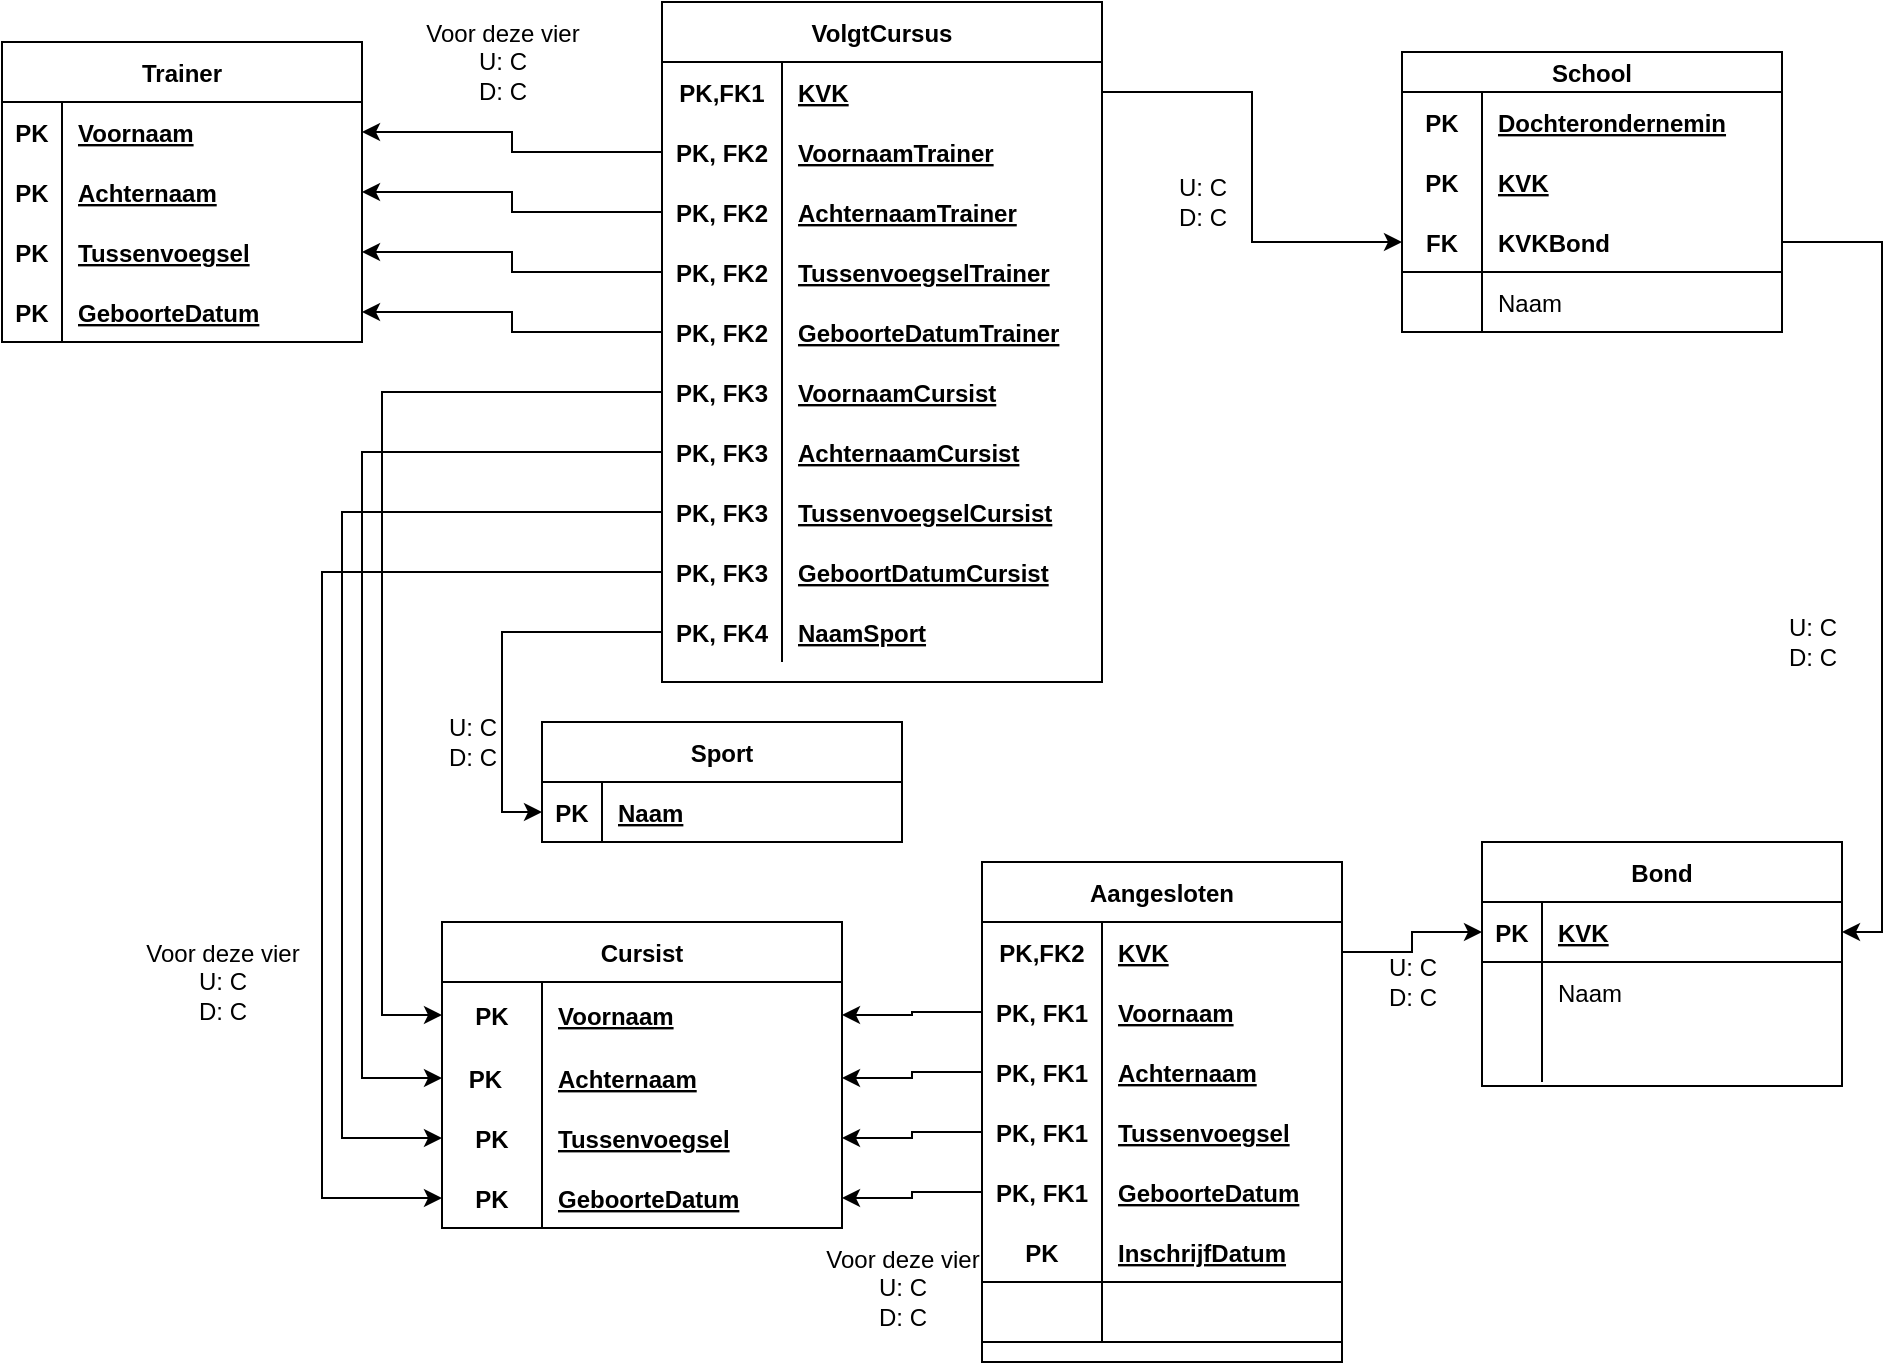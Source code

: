 <mxfile version="20.6.2" type="device"><diagram id="hC_lebH7gEXtdo_lvdwh" name="Page-1"><mxGraphModel dx="2249" dy="882" grid="1" gridSize="10" guides="1" tooltips="1" connect="1" arrows="1" fold="1" page="1" pageScale="1" pageWidth="827" pageHeight="1169" background="none" math="0" shadow="0"><root><mxCell id="0"/><mxCell id="1" parent="0"/><mxCell id="EIYmD-vpChbP7nXb-Z_x-1" value="Trainer" style="shape=table;startSize=30;container=1;collapsible=1;childLayout=tableLayout;fixedRows=1;rowLines=0;fontStyle=1;align=center;resizeLast=1;" parent="1" vertex="1"><mxGeometry x="-130" y="390" width="180" height="150" as="geometry"/></mxCell><mxCell id="EIYmD-vpChbP7nXb-Z_x-79" style="shape=tableRow;horizontal=0;startSize=0;swimlaneHead=0;swimlaneBody=0;fillColor=none;collapsible=0;dropTarget=0;points=[[0,0.5],[1,0.5]];portConstraint=eastwest;top=0;left=0;right=0;bottom=0;" parent="EIYmD-vpChbP7nXb-Z_x-1" vertex="1"><mxGeometry y="30" width="180" height="30" as="geometry"/></mxCell><mxCell id="EIYmD-vpChbP7nXb-Z_x-80" value="PK" style="shape=partialRectangle;connectable=0;fillColor=none;top=0;left=0;bottom=0;right=0;editable=1;overflow=hidden;fontStyle=1" parent="EIYmD-vpChbP7nXb-Z_x-79" vertex="1"><mxGeometry width="30" height="30" as="geometry"><mxRectangle width="30" height="30" as="alternateBounds"/></mxGeometry></mxCell><mxCell id="EIYmD-vpChbP7nXb-Z_x-81" value="Voornaam" style="shape=partialRectangle;connectable=0;fillColor=none;top=0;left=0;bottom=0;right=0;align=left;spacingLeft=6;overflow=hidden;fontStyle=5" parent="EIYmD-vpChbP7nXb-Z_x-79" vertex="1"><mxGeometry x="30" width="150" height="30" as="geometry"><mxRectangle width="150" height="30" as="alternateBounds"/></mxGeometry></mxCell><mxCell id="EIYmD-vpChbP7nXb-Z_x-5" value="" style="shape=tableRow;horizontal=0;startSize=0;swimlaneHead=0;swimlaneBody=0;fillColor=none;collapsible=0;dropTarget=0;points=[[0,0.5],[1,0.5]];portConstraint=eastwest;top=0;left=0;right=0;bottom=0;" parent="EIYmD-vpChbP7nXb-Z_x-1" vertex="1"><mxGeometry y="60" width="180" height="30" as="geometry"/></mxCell><mxCell id="EIYmD-vpChbP7nXb-Z_x-6" value="PK" style="shape=partialRectangle;connectable=0;fillColor=none;top=0;left=0;bottom=0;right=0;editable=1;overflow=hidden;fontStyle=1" parent="EIYmD-vpChbP7nXb-Z_x-5" vertex="1"><mxGeometry width="30" height="30" as="geometry"><mxRectangle width="30" height="30" as="alternateBounds"/></mxGeometry></mxCell><mxCell id="EIYmD-vpChbP7nXb-Z_x-7" value="Achternaam" style="shape=partialRectangle;connectable=0;fillColor=none;top=0;left=0;bottom=0;right=0;align=left;spacingLeft=6;overflow=hidden;fontStyle=5" parent="EIYmD-vpChbP7nXb-Z_x-5" vertex="1"><mxGeometry x="30" width="150" height="30" as="geometry"><mxRectangle width="150" height="30" as="alternateBounds"/></mxGeometry></mxCell><mxCell id="EIYmD-vpChbP7nXb-Z_x-8" value="" style="shape=tableRow;horizontal=0;startSize=0;swimlaneHead=0;swimlaneBody=0;fillColor=none;collapsible=0;dropTarget=0;points=[[0,0.5],[1,0.5]];portConstraint=eastwest;top=0;left=0;right=0;bottom=0;" parent="EIYmD-vpChbP7nXb-Z_x-1" vertex="1"><mxGeometry y="90" width="180" height="30" as="geometry"/></mxCell><mxCell id="EIYmD-vpChbP7nXb-Z_x-9" value="PK" style="shape=partialRectangle;connectable=0;fillColor=none;top=0;left=0;bottom=0;right=0;editable=1;overflow=hidden;fontStyle=1" parent="EIYmD-vpChbP7nXb-Z_x-8" vertex="1"><mxGeometry width="30" height="30" as="geometry"><mxRectangle width="30" height="30" as="alternateBounds"/></mxGeometry></mxCell><mxCell id="EIYmD-vpChbP7nXb-Z_x-10" value="Tussenvoegsel" style="shape=partialRectangle;connectable=0;fillColor=none;top=0;left=0;bottom=0;right=0;align=left;spacingLeft=6;overflow=hidden;fontStyle=5" parent="EIYmD-vpChbP7nXb-Z_x-8" vertex="1"><mxGeometry x="30" width="150" height="30" as="geometry"><mxRectangle width="150" height="30" as="alternateBounds"/></mxGeometry></mxCell><mxCell id="EIYmD-vpChbP7nXb-Z_x-11" value="" style="shape=tableRow;horizontal=0;startSize=0;swimlaneHead=0;swimlaneBody=0;fillColor=none;collapsible=0;dropTarget=0;points=[[0,0.5],[1,0.5]];portConstraint=eastwest;top=0;left=0;right=0;bottom=0;" parent="EIYmD-vpChbP7nXb-Z_x-1" vertex="1"><mxGeometry y="120" width="180" height="30" as="geometry"/></mxCell><mxCell id="EIYmD-vpChbP7nXb-Z_x-12" value="PK" style="shape=partialRectangle;connectable=0;fillColor=none;top=0;left=0;bottom=0;right=0;editable=1;overflow=hidden;fontStyle=1" parent="EIYmD-vpChbP7nXb-Z_x-11" vertex="1"><mxGeometry width="30" height="30" as="geometry"><mxRectangle width="30" height="30" as="alternateBounds"/></mxGeometry></mxCell><mxCell id="EIYmD-vpChbP7nXb-Z_x-13" value="GeboorteDatum" style="shape=partialRectangle;connectable=0;fillColor=none;top=0;left=0;bottom=0;right=0;align=left;spacingLeft=6;overflow=hidden;fontStyle=5" parent="EIYmD-vpChbP7nXb-Z_x-11" vertex="1"><mxGeometry x="30" width="150" height="30" as="geometry"><mxRectangle width="150" height="30" as="alternateBounds"/></mxGeometry></mxCell><mxCell id="EIYmD-vpChbP7nXb-Z_x-27" value="Sport" style="shape=table;startSize=30;container=1;collapsible=1;childLayout=tableLayout;fixedRows=1;rowLines=0;fontStyle=1;align=center;resizeLast=1;" parent="1" vertex="1"><mxGeometry x="140" y="730" width="180" height="60" as="geometry"/></mxCell><mxCell id="EIYmD-vpChbP7nXb-Z_x-28" value="" style="shape=tableRow;horizontal=0;startSize=0;swimlaneHead=0;swimlaneBody=0;fillColor=none;collapsible=0;dropTarget=0;points=[[0,0.5],[1,0.5]];portConstraint=eastwest;top=0;left=0;right=0;bottom=1;" parent="EIYmD-vpChbP7nXb-Z_x-27" vertex="1"><mxGeometry y="30" width="180" height="30" as="geometry"/></mxCell><mxCell id="EIYmD-vpChbP7nXb-Z_x-29" value="PK" style="shape=partialRectangle;connectable=0;fillColor=none;top=0;left=0;bottom=0;right=0;fontStyle=1;overflow=hidden;" parent="EIYmD-vpChbP7nXb-Z_x-28" vertex="1"><mxGeometry width="30" height="30" as="geometry"><mxRectangle width="30" height="30" as="alternateBounds"/></mxGeometry></mxCell><mxCell id="EIYmD-vpChbP7nXb-Z_x-30" value="Naam" style="shape=partialRectangle;connectable=0;fillColor=none;top=0;left=0;bottom=0;right=0;align=left;spacingLeft=6;fontStyle=5;overflow=hidden;" parent="EIYmD-vpChbP7nXb-Z_x-28" vertex="1"><mxGeometry x="30" width="150" height="30" as="geometry"><mxRectangle width="150" height="30" as="alternateBounds"/></mxGeometry></mxCell><mxCell id="EIYmD-vpChbP7nXb-Z_x-83" value="School" style="shape=table;startSize=20;container=1;collapsible=1;childLayout=tableLayout;fixedRows=1;rowLines=0;fontStyle=1;align=center;resizeLast=1;" parent="1" vertex="1"><mxGeometry x="570" y="395" width="190" height="140" as="geometry"/></mxCell><mxCell id="ec87u35TSATBFeNQANi4-229" style="shape=tableRow;horizontal=0;startSize=0;swimlaneHead=0;swimlaneBody=0;fillColor=none;collapsible=0;dropTarget=0;points=[[0,0.5],[1,0.5]];portConstraint=eastwest;top=0;left=0;right=0;bottom=0;" parent="EIYmD-vpChbP7nXb-Z_x-83" vertex="1"><mxGeometry y="20" width="190" height="30" as="geometry"/></mxCell><mxCell id="ec87u35TSATBFeNQANi4-230" value="PK" style="shape=partialRectangle;connectable=0;fillColor=none;top=0;left=0;bottom=0;right=0;editable=1;overflow=hidden;fontStyle=1" parent="ec87u35TSATBFeNQANi4-229" vertex="1"><mxGeometry width="40" height="30" as="geometry"><mxRectangle width="40" height="30" as="alternateBounds"/></mxGeometry></mxCell><mxCell id="ec87u35TSATBFeNQANi4-231" value="Dochterondernemin" style="shape=partialRectangle;connectable=0;fillColor=none;top=0;left=0;bottom=0;right=0;align=left;spacingLeft=6;overflow=hidden;fontStyle=5" parent="ec87u35TSATBFeNQANi4-229" vertex="1"><mxGeometry x="40" width="150" height="30" as="geometry"><mxRectangle width="150" height="30" as="alternateBounds"/></mxGeometry></mxCell><mxCell id="ec87u35TSATBFeNQANi4-219" style="shape=tableRow;horizontal=0;startSize=0;swimlaneHead=0;swimlaneBody=0;fillColor=none;collapsible=0;dropTarget=0;points=[[0,0.5],[1,0.5]];portConstraint=eastwest;top=0;left=0;right=0;bottom=0;" parent="EIYmD-vpChbP7nXb-Z_x-83" vertex="1"><mxGeometry y="50" width="190" height="30" as="geometry"/></mxCell><mxCell id="ec87u35TSATBFeNQANi4-220" value="PK" style="shape=partialRectangle;connectable=0;fillColor=none;top=0;left=0;bottom=0;right=0;editable=1;overflow=hidden;fontStyle=1" parent="ec87u35TSATBFeNQANi4-219" vertex="1"><mxGeometry width="40" height="30" as="geometry"><mxRectangle width="40" height="30" as="alternateBounds"/></mxGeometry></mxCell><mxCell id="ec87u35TSATBFeNQANi4-221" value="KVK" style="shape=partialRectangle;connectable=0;fillColor=none;top=0;left=0;bottom=0;right=0;align=left;spacingLeft=6;overflow=hidden;fontStyle=5" parent="ec87u35TSATBFeNQANi4-219" vertex="1"><mxGeometry x="40" width="150" height="30" as="geometry"><mxRectangle width="150" height="30" as="alternateBounds"/></mxGeometry></mxCell><mxCell id="EIYmD-vpChbP7nXb-Z_x-84" value="" style="shape=tableRow;horizontal=0;startSize=0;swimlaneHead=0;swimlaneBody=0;fillColor=none;collapsible=0;dropTarget=0;points=[[0,0.5],[1,0.5]];portConstraint=eastwest;top=0;left=0;right=0;bottom=1;" parent="EIYmD-vpChbP7nXb-Z_x-83" vertex="1"><mxGeometry y="80" width="190" height="30" as="geometry"/></mxCell><mxCell id="EIYmD-vpChbP7nXb-Z_x-85" value="FK" style="shape=partialRectangle;connectable=0;fillColor=none;top=0;left=0;bottom=0;right=0;fontStyle=1;overflow=hidden;" parent="EIYmD-vpChbP7nXb-Z_x-84" vertex="1"><mxGeometry width="40" height="30" as="geometry"><mxRectangle width="40" height="30" as="alternateBounds"/></mxGeometry></mxCell><mxCell id="EIYmD-vpChbP7nXb-Z_x-86" value="KVKBond" style="shape=partialRectangle;connectable=0;fillColor=none;top=0;left=0;bottom=0;right=0;align=left;spacingLeft=6;fontStyle=1;overflow=hidden;" parent="EIYmD-vpChbP7nXb-Z_x-84" vertex="1"><mxGeometry x="40" width="150" height="30" as="geometry"><mxRectangle width="150" height="30" as="alternateBounds"/></mxGeometry></mxCell><mxCell id="EIYmD-vpChbP7nXb-Z_x-116" style="shape=tableRow;horizontal=0;startSize=0;swimlaneHead=0;swimlaneBody=0;fillColor=none;collapsible=0;dropTarget=0;points=[[0,0.5],[1,0.5]];portConstraint=eastwest;top=0;left=0;right=0;bottom=0;" parent="EIYmD-vpChbP7nXb-Z_x-83" vertex="1"><mxGeometry y="110" width="190" height="30" as="geometry"/></mxCell><mxCell id="EIYmD-vpChbP7nXb-Z_x-117" value="" style="shape=partialRectangle;connectable=0;fillColor=none;top=0;left=0;bottom=0;right=0;editable=1;overflow=hidden;" parent="EIYmD-vpChbP7nXb-Z_x-116" vertex="1"><mxGeometry width="40" height="30" as="geometry"><mxRectangle width="40" height="30" as="alternateBounds"/></mxGeometry></mxCell><mxCell id="EIYmD-vpChbP7nXb-Z_x-118" value="Naam" style="shape=partialRectangle;connectable=0;fillColor=none;top=0;left=0;bottom=0;right=0;align=left;spacingLeft=6;overflow=hidden;" parent="EIYmD-vpChbP7nXb-Z_x-116" vertex="1"><mxGeometry x="40" width="150" height="30" as="geometry"><mxRectangle width="150" height="30" as="alternateBounds"/></mxGeometry></mxCell><mxCell id="EIYmD-vpChbP7nXb-Z_x-99" value="Bond" style="shape=table;startSize=30;container=1;collapsible=1;childLayout=tableLayout;fixedRows=1;rowLines=0;fontStyle=1;align=center;resizeLast=1;" parent="1" vertex="1"><mxGeometry x="610" y="790" width="180" height="122" as="geometry"/></mxCell><mxCell id="EIYmD-vpChbP7nXb-Z_x-100" value="" style="shape=tableRow;horizontal=0;startSize=0;swimlaneHead=0;swimlaneBody=0;fillColor=none;collapsible=0;dropTarget=0;points=[[0,0.5],[1,0.5]];portConstraint=eastwest;top=0;left=0;right=0;bottom=1;" parent="EIYmD-vpChbP7nXb-Z_x-99" vertex="1"><mxGeometry y="30" width="180" height="30" as="geometry"/></mxCell><mxCell id="EIYmD-vpChbP7nXb-Z_x-101" value="PK" style="shape=partialRectangle;connectable=0;fillColor=none;top=0;left=0;bottom=0;right=0;fontStyle=1;overflow=hidden;" parent="EIYmD-vpChbP7nXb-Z_x-100" vertex="1"><mxGeometry width="30" height="30" as="geometry"><mxRectangle width="30" height="30" as="alternateBounds"/></mxGeometry></mxCell><mxCell id="EIYmD-vpChbP7nXb-Z_x-102" value="KVK" style="shape=partialRectangle;connectable=0;fillColor=none;top=0;left=0;bottom=0;right=0;align=left;spacingLeft=6;fontStyle=5;overflow=hidden;" parent="EIYmD-vpChbP7nXb-Z_x-100" vertex="1"><mxGeometry x="30" width="150" height="30" as="geometry"><mxRectangle width="150" height="30" as="alternateBounds"/></mxGeometry></mxCell><mxCell id="EIYmD-vpChbP7nXb-Z_x-106" value="" style="shape=tableRow;horizontal=0;startSize=0;swimlaneHead=0;swimlaneBody=0;fillColor=none;collapsible=0;dropTarget=0;points=[[0,0.5],[1,0.5]];portConstraint=eastwest;top=0;left=0;right=0;bottom=0;" parent="EIYmD-vpChbP7nXb-Z_x-99" vertex="1"><mxGeometry y="60" width="180" height="30" as="geometry"/></mxCell><mxCell id="EIYmD-vpChbP7nXb-Z_x-107" value="" style="shape=partialRectangle;connectable=0;fillColor=none;top=0;left=0;bottom=0;right=0;editable=1;overflow=hidden;" parent="EIYmD-vpChbP7nXb-Z_x-106" vertex="1"><mxGeometry width="30" height="30" as="geometry"><mxRectangle width="30" height="30" as="alternateBounds"/></mxGeometry></mxCell><mxCell id="EIYmD-vpChbP7nXb-Z_x-108" value="Naam" style="shape=partialRectangle;connectable=0;fillColor=none;top=0;left=0;bottom=0;right=0;align=left;spacingLeft=6;overflow=hidden;" parent="EIYmD-vpChbP7nXb-Z_x-106" vertex="1"><mxGeometry x="30" width="150" height="30" as="geometry"><mxRectangle width="150" height="30" as="alternateBounds"/></mxGeometry></mxCell><mxCell id="EIYmD-vpChbP7nXb-Z_x-103" value="" style="shape=tableRow;horizontal=0;startSize=0;swimlaneHead=0;swimlaneBody=0;fillColor=none;collapsible=0;dropTarget=0;points=[[0,0.5],[1,0.5]];portConstraint=eastwest;top=0;left=0;right=0;bottom=0;" parent="EIYmD-vpChbP7nXb-Z_x-99" vertex="1"><mxGeometry y="90" width="180" height="30" as="geometry"/></mxCell><mxCell id="EIYmD-vpChbP7nXb-Z_x-104" value="" style="shape=partialRectangle;connectable=0;fillColor=none;top=0;left=0;bottom=0;right=0;editable=1;overflow=hidden;" parent="EIYmD-vpChbP7nXb-Z_x-103" vertex="1"><mxGeometry width="30" height="30" as="geometry"><mxRectangle width="30" height="30" as="alternateBounds"/></mxGeometry></mxCell><mxCell id="EIYmD-vpChbP7nXb-Z_x-105" value="" style="shape=partialRectangle;connectable=0;fillColor=none;top=0;left=0;bottom=0;right=0;align=left;spacingLeft=6;overflow=hidden;" parent="EIYmD-vpChbP7nXb-Z_x-103" vertex="1"><mxGeometry x="30" width="150" height="30" as="geometry"><mxRectangle width="150" height="30" as="alternateBounds"/></mxGeometry></mxCell><mxCell id="EIYmD-vpChbP7nXb-Z_x-186" value="Cursist" style="shape=table;startSize=30;container=1;collapsible=1;childLayout=tableLayout;fixedRows=1;rowLines=0;fontStyle=1;align=center;resizeLast=1;" parent="1" vertex="1"><mxGeometry x="90" y="830" width="200" height="153" as="geometry"/></mxCell><mxCell id="6A2UG-swuvT96X7-5b_x-15" style="shape=tableRow;horizontal=0;startSize=0;swimlaneHead=0;swimlaneBody=0;fillColor=none;collapsible=0;dropTarget=0;points=[[0,0.5],[1,0.5]];portConstraint=eastwest;top=0;left=0;right=0;bottom=0;" parent="EIYmD-vpChbP7nXb-Z_x-186" vertex="1"><mxGeometry y="30" width="200" height="33" as="geometry"/></mxCell><mxCell id="6A2UG-swuvT96X7-5b_x-16" value="PK" style="shape=partialRectangle;connectable=0;fillColor=none;top=0;left=0;bottom=0;right=0;editable=1;overflow=hidden;fontStyle=1" parent="6A2UG-swuvT96X7-5b_x-15" vertex="1"><mxGeometry width="50.0" height="33" as="geometry"><mxRectangle width="50.0" height="33" as="alternateBounds"/></mxGeometry></mxCell><mxCell id="6A2UG-swuvT96X7-5b_x-17" value="Voornaam" style="shape=partialRectangle;connectable=0;fillColor=none;top=0;left=0;bottom=0;right=0;align=left;spacingLeft=6;overflow=hidden;fontStyle=5" parent="6A2UG-swuvT96X7-5b_x-15" vertex="1"><mxGeometry x="50.0" width="150.0" height="33" as="geometry"><mxRectangle width="150.0" height="33" as="alternateBounds"/></mxGeometry></mxCell><mxCell id="6A2UG-swuvT96X7-5b_x-12" style="shape=tableRow;horizontal=0;startSize=0;swimlaneHead=0;swimlaneBody=0;fillColor=none;collapsible=0;dropTarget=0;points=[[0,0.5],[1,0.5]];portConstraint=eastwest;top=0;left=0;right=0;bottom=0;" parent="EIYmD-vpChbP7nXb-Z_x-186" vertex="1"><mxGeometry y="63" width="200" height="30" as="geometry"/></mxCell><mxCell id="6A2UG-swuvT96X7-5b_x-13" value="PK  " style="shape=partialRectangle;connectable=0;fillColor=none;top=0;left=0;bottom=0;right=0;editable=1;overflow=hidden;fontStyle=1" parent="6A2UG-swuvT96X7-5b_x-12" vertex="1"><mxGeometry width="50.0" height="30" as="geometry"><mxRectangle width="50.0" height="30" as="alternateBounds"/></mxGeometry></mxCell><mxCell id="6A2UG-swuvT96X7-5b_x-14" value="Achternaam" style="shape=partialRectangle;connectable=0;fillColor=none;top=0;left=0;bottom=0;right=0;align=left;spacingLeft=6;overflow=hidden;fontStyle=5" parent="6A2UG-swuvT96X7-5b_x-12" vertex="1"><mxGeometry x="50.0" width="150.0" height="30" as="geometry"><mxRectangle width="150.0" height="30" as="alternateBounds"/></mxGeometry></mxCell><mxCell id="EIYmD-vpChbP7nXb-Z_x-196" value="" style="shape=tableRow;horizontal=0;startSize=0;swimlaneHead=0;swimlaneBody=0;fillColor=none;collapsible=0;dropTarget=0;points=[[0,0.5],[1,0.5]];portConstraint=eastwest;top=0;left=0;right=0;bottom=0;" parent="EIYmD-vpChbP7nXb-Z_x-186" vertex="1"><mxGeometry y="93" width="200" height="30" as="geometry"/></mxCell><mxCell id="EIYmD-vpChbP7nXb-Z_x-197" value="PK" style="shape=partialRectangle;connectable=0;fillColor=none;top=0;left=0;bottom=0;right=0;editable=1;overflow=hidden;fontStyle=1" parent="EIYmD-vpChbP7nXb-Z_x-196" vertex="1"><mxGeometry width="50.0" height="30" as="geometry"><mxRectangle width="50.0" height="30" as="alternateBounds"/></mxGeometry></mxCell><mxCell id="EIYmD-vpChbP7nXb-Z_x-198" value="Tussenvoegsel" style="shape=partialRectangle;connectable=0;fillColor=none;top=0;left=0;bottom=0;right=0;align=left;spacingLeft=6;overflow=hidden;fontStyle=5" parent="EIYmD-vpChbP7nXb-Z_x-196" vertex="1"><mxGeometry x="50.0" width="150.0" height="30" as="geometry"><mxRectangle width="150.0" height="30" as="alternateBounds"/></mxGeometry></mxCell><mxCell id="6A2UG-swuvT96X7-5b_x-3" style="shape=tableRow;horizontal=0;startSize=0;swimlaneHead=0;swimlaneBody=0;fillColor=none;collapsible=0;dropTarget=0;points=[[0,0.5],[1,0.5]];portConstraint=eastwest;top=0;left=0;right=0;bottom=1;" parent="EIYmD-vpChbP7nXb-Z_x-186" vertex="1"><mxGeometry y="123" width="200" height="30" as="geometry"/></mxCell><mxCell id="6A2UG-swuvT96X7-5b_x-4" value="PK" style="shape=partialRectangle;connectable=0;fillColor=none;top=0;left=0;bottom=0;right=0;fontStyle=1;overflow=hidden;" parent="6A2UG-swuvT96X7-5b_x-3" vertex="1"><mxGeometry width="50.0" height="30" as="geometry"><mxRectangle width="50.0" height="30" as="alternateBounds"/></mxGeometry></mxCell><mxCell id="6A2UG-swuvT96X7-5b_x-5" value="GeboorteDatum" style="shape=partialRectangle;connectable=0;fillColor=none;top=0;left=0;bottom=0;right=0;align=left;spacingLeft=6;fontStyle=5;overflow=hidden;" parent="6A2UG-swuvT96X7-5b_x-3" vertex="1"><mxGeometry x="50.0" width="150.0" height="30" as="geometry"><mxRectangle width="150.0" height="30" as="alternateBounds"/></mxGeometry></mxCell><mxCell id="EIYmD-vpChbP7nXb-Z_x-207" value="Aangesloten" style="shape=table;startSize=30;container=1;collapsible=1;childLayout=tableLayout;fixedRows=1;rowLines=0;fontStyle=1;align=center;resizeLast=1;" parent="1" vertex="1"><mxGeometry x="360" y="800" width="180" height="250" as="geometry"/></mxCell><mxCell id="6A2UG-swuvT96X7-5b_x-25" style="shape=tableRow;horizontal=0;startSize=0;swimlaneHead=0;swimlaneBody=0;fillColor=none;collapsible=0;dropTarget=0;points=[[0,0.5],[1,0.5]];portConstraint=eastwest;top=0;left=0;right=0;bottom=0;" parent="EIYmD-vpChbP7nXb-Z_x-207" vertex="1"><mxGeometry y="30" width="180" height="30" as="geometry"/></mxCell><mxCell id="6A2UG-swuvT96X7-5b_x-26" value="PK,FK2" style="shape=partialRectangle;connectable=0;fillColor=none;top=0;left=0;bottom=0;right=0;fontStyle=1;overflow=hidden;" parent="6A2UG-swuvT96X7-5b_x-25" vertex="1"><mxGeometry width="60" height="30" as="geometry"><mxRectangle width="60" height="30" as="alternateBounds"/></mxGeometry></mxCell><mxCell id="6A2UG-swuvT96X7-5b_x-27" value="KVK" style="shape=partialRectangle;connectable=0;fillColor=none;top=0;left=0;bottom=0;right=0;align=left;spacingLeft=6;fontStyle=5;overflow=hidden;" parent="6A2UG-swuvT96X7-5b_x-25" vertex="1"><mxGeometry x="60" width="120" height="30" as="geometry"><mxRectangle width="120" height="30" as="alternateBounds"/></mxGeometry></mxCell><mxCell id="ec87u35TSATBFeNQANi4-41" style="shape=tableRow;horizontal=0;startSize=0;swimlaneHead=0;swimlaneBody=0;fillColor=none;collapsible=0;dropTarget=0;points=[[0,0.5],[1,0.5]];portConstraint=eastwest;top=0;left=0;right=0;bottom=0;" parent="EIYmD-vpChbP7nXb-Z_x-207" vertex="1"><mxGeometry y="60" width="180" height="30" as="geometry"/></mxCell><mxCell id="ec87u35TSATBFeNQANi4-42" value="PK, FK1" style="shape=partialRectangle;connectable=0;fillColor=none;top=0;left=0;bottom=0;right=0;fontStyle=1;overflow=hidden;" parent="ec87u35TSATBFeNQANi4-41" vertex="1"><mxGeometry width="60" height="30" as="geometry"><mxRectangle width="60" height="30" as="alternateBounds"/></mxGeometry></mxCell><mxCell id="ec87u35TSATBFeNQANi4-43" value="Voornaam" style="shape=partialRectangle;connectable=0;fillColor=none;top=0;left=0;bottom=0;right=0;align=left;spacingLeft=6;fontStyle=5;overflow=hidden;" parent="ec87u35TSATBFeNQANi4-41" vertex="1"><mxGeometry x="60" width="120" height="30" as="geometry"><mxRectangle width="120" height="30" as="alternateBounds"/></mxGeometry></mxCell><mxCell id="ec87u35TSATBFeNQANi4-38" style="shape=tableRow;horizontal=0;startSize=0;swimlaneHead=0;swimlaneBody=0;fillColor=none;collapsible=0;dropTarget=0;points=[[0,0.5],[1,0.5]];portConstraint=eastwest;top=0;left=0;right=0;bottom=0;" parent="EIYmD-vpChbP7nXb-Z_x-207" vertex="1"><mxGeometry y="90" width="180" height="30" as="geometry"/></mxCell><mxCell id="ec87u35TSATBFeNQANi4-39" value="PK, FK1" style="shape=partialRectangle;connectable=0;fillColor=none;top=0;left=0;bottom=0;right=0;fontStyle=1;overflow=hidden;" parent="ec87u35TSATBFeNQANi4-38" vertex="1"><mxGeometry width="60" height="30" as="geometry"><mxRectangle width="60" height="30" as="alternateBounds"/></mxGeometry></mxCell><mxCell id="ec87u35TSATBFeNQANi4-40" value="Achternaam" style="shape=partialRectangle;connectable=0;fillColor=none;top=0;left=0;bottom=0;right=0;align=left;spacingLeft=6;fontStyle=5;overflow=hidden;" parent="ec87u35TSATBFeNQANi4-38" vertex="1"><mxGeometry x="60" width="120" height="30" as="geometry"><mxRectangle width="120" height="30" as="alternateBounds"/></mxGeometry></mxCell><mxCell id="ec87u35TSATBFeNQANi4-35" style="shape=tableRow;horizontal=0;startSize=0;swimlaneHead=0;swimlaneBody=0;fillColor=none;collapsible=0;dropTarget=0;points=[[0,0.5],[1,0.5]];portConstraint=eastwest;top=0;left=0;right=0;bottom=0;" parent="EIYmD-vpChbP7nXb-Z_x-207" vertex="1"><mxGeometry y="120" width="180" height="30" as="geometry"/></mxCell><mxCell id="ec87u35TSATBFeNQANi4-36" value="PK, FK1" style="shape=partialRectangle;connectable=0;fillColor=none;top=0;left=0;bottom=0;right=0;fontStyle=1;overflow=hidden;" parent="ec87u35TSATBFeNQANi4-35" vertex="1"><mxGeometry width="60" height="30" as="geometry"><mxRectangle width="60" height="30" as="alternateBounds"/></mxGeometry></mxCell><mxCell id="ec87u35TSATBFeNQANi4-37" value="Tussenvoegsel" style="shape=partialRectangle;connectable=0;fillColor=none;top=0;left=0;bottom=0;right=0;align=left;spacingLeft=6;fontStyle=5;overflow=hidden;" parent="ec87u35TSATBFeNQANi4-35" vertex="1"><mxGeometry x="60" width="120" height="30" as="geometry"><mxRectangle width="120" height="30" as="alternateBounds"/></mxGeometry></mxCell><mxCell id="ec87u35TSATBFeNQANi4-32" style="shape=tableRow;horizontal=0;startSize=0;swimlaneHead=0;swimlaneBody=0;fillColor=none;collapsible=0;dropTarget=0;points=[[0,0.5],[1,0.5]];portConstraint=eastwest;top=0;left=0;right=0;bottom=0;" parent="EIYmD-vpChbP7nXb-Z_x-207" vertex="1"><mxGeometry y="150" width="180" height="30" as="geometry"/></mxCell><mxCell id="ec87u35TSATBFeNQANi4-33" value="PK, FK1" style="shape=partialRectangle;connectable=0;fillColor=none;top=0;left=0;bottom=0;right=0;fontStyle=1;overflow=hidden;" parent="ec87u35TSATBFeNQANi4-32" vertex="1"><mxGeometry width="60" height="30" as="geometry"><mxRectangle width="60" height="30" as="alternateBounds"/></mxGeometry></mxCell><mxCell id="ec87u35TSATBFeNQANi4-34" value="GeboorteDatum" style="shape=partialRectangle;connectable=0;fillColor=none;top=0;left=0;bottom=0;right=0;align=left;spacingLeft=6;fontStyle=5;overflow=hidden;" parent="ec87u35TSATBFeNQANi4-32" vertex="1"><mxGeometry x="60" width="120" height="30" as="geometry"><mxRectangle width="120" height="30" as="alternateBounds"/></mxGeometry></mxCell><mxCell id="6A2UG-swuvT96X7-5b_x-22" style="shape=tableRow;horizontal=0;startSize=0;swimlaneHead=0;swimlaneBody=0;fillColor=none;collapsible=0;dropTarget=0;points=[[0,0.5],[1,0.5]];portConstraint=eastwest;top=0;left=0;right=0;bottom=1;" parent="EIYmD-vpChbP7nXb-Z_x-207" vertex="1"><mxGeometry y="180" width="180" height="30" as="geometry"/></mxCell><mxCell id="6A2UG-swuvT96X7-5b_x-23" value="PK" style="shape=partialRectangle;connectable=0;fillColor=none;top=0;left=0;bottom=0;right=0;fontStyle=1;overflow=hidden;" parent="6A2UG-swuvT96X7-5b_x-22" vertex="1"><mxGeometry width="60" height="30" as="geometry"><mxRectangle width="60" height="30" as="alternateBounds"/></mxGeometry></mxCell><mxCell id="6A2UG-swuvT96X7-5b_x-24" value="InschrijfDatum" style="shape=partialRectangle;connectable=0;fillColor=none;top=0;left=0;bottom=0;right=0;align=left;spacingLeft=6;fontStyle=5;overflow=hidden;" parent="6A2UG-swuvT96X7-5b_x-22" vertex="1"><mxGeometry x="60" width="120" height="30" as="geometry"><mxRectangle width="120" height="30" as="alternateBounds"/></mxGeometry></mxCell><mxCell id="6A2UG-swuvT96X7-5b_x-29" style="shape=tableRow;horizontal=0;startSize=0;swimlaneHead=0;swimlaneBody=0;fillColor=none;collapsible=0;dropTarget=0;points=[[0,0.5],[1,0.5]];portConstraint=eastwest;top=0;left=0;right=0;bottom=1;" parent="EIYmD-vpChbP7nXb-Z_x-207" vertex="1"><mxGeometry y="210" width="180" height="30" as="geometry"/></mxCell><mxCell id="6A2UG-swuvT96X7-5b_x-30" style="shape=partialRectangle;connectable=0;fillColor=none;top=0;left=0;bottom=0;right=0;fontStyle=1;overflow=hidden;" parent="6A2UG-swuvT96X7-5b_x-29" vertex="1"><mxGeometry width="60" height="30" as="geometry"><mxRectangle width="60" height="30" as="alternateBounds"/></mxGeometry></mxCell><mxCell id="6A2UG-swuvT96X7-5b_x-31" style="shape=partialRectangle;connectable=0;fillColor=none;top=0;left=0;bottom=0;right=0;align=left;spacingLeft=6;fontStyle=5;overflow=hidden;" parent="6A2UG-swuvT96X7-5b_x-29" vertex="1"><mxGeometry x="60" width="120" height="30" as="geometry"><mxRectangle width="120" height="30" as="alternateBounds"/></mxGeometry></mxCell><mxCell id="ec87u35TSATBFeNQANi4-1" style="edgeStyle=orthogonalEdgeStyle;rounded=0;orthogonalLoop=1;jettySize=auto;html=1;entryX=0;entryY=0.5;entryDx=0;entryDy=0;" parent="1" source="6A2UG-swuvT96X7-5b_x-25" target="EIYmD-vpChbP7nXb-Z_x-100" edge="1"><mxGeometry relative="1" as="geometry"/></mxCell><mxCell id="ec87u35TSATBFeNQANi4-48" value="" style="shape=partialRectangle;connectable=0;fillColor=none;top=0;left=0;bottom=0;right=0;align=left;spacingLeft=6;overflow=hidden;fontStyle=5" parent="1" vertex="1"><mxGeometry x="590.0" y="870" width="150.0" height="33" as="geometry"><mxRectangle width="150.0" height="33" as="alternateBounds"/></mxGeometry></mxCell><mxCell id="ec87u35TSATBFeNQANi4-49" value="" style="shape=partialRectangle;connectable=0;fillColor=none;top=0;left=0;bottom=0;right=0;align=left;spacingLeft=6;overflow=hidden;fontStyle=5" parent="1" vertex="1"><mxGeometry x="590.0" y="903" width="150.0" height="30" as="geometry"><mxRectangle width="150.0" height="30" as="alternateBounds"/></mxGeometry></mxCell><mxCell id="ec87u35TSATBFeNQANi4-50" value="" style="shape=partialRectangle;connectable=0;fillColor=none;top=0;left=0;bottom=0;right=0;align=left;spacingLeft=6;overflow=hidden;fontStyle=5" parent="1" vertex="1"><mxGeometry x="590.0" y="933" width="150.0" height="30" as="geometry"><mxRectangle width="150.0" height="30" as="alternateBounds"/></mxGeometry></mxCell><mxCell id="ec87u35TSATBFeNQANi4-52" style="edgeStyle=orthogonalEdgeStyle;rounded=0;orthogonalLoop=1;jettySize=auto;html=1;entryX=1;entryY=0.5;entryDx=0;entryDy=0;" parent="1" source="ec87u35TSATBFeNQANi4-41" target="6A2UG-swuvT96X7-5b_x-15" edge="1"><mxGeometry relative="1" as="geometry"/></mxCell><mxCell id="ec87u35TSATBFeNQANi4-53" style="edgeStyle=orthogonalEdgeStyle;rounded=0;orthogonalLoop=1;jettySize=auto;html=1;entryX=1;entryY=0.5;entryDx=0;entryDy=0;" parent="1" source="ec87u35TSATBFeNQANi4-38" target="6A2UG-swuvT96X7-5b_x-12" edge="1"><mxGeometry relative="1" as="geometry"/></mxCell><mxCell id="ec87u35TSATBFeNQANi4-54" style="edgeStyle=orthogonalEdgeStyle;rounded=0;orthogonalLoop=1;jettySize=auto;html=1;entryX=1;entryY=0.5;entryDx=0;entryDy=0;" parent="1" source="ec87u35TSATBFeNQANi4-35" target="EIYmD-vpChbP7nXb-Z_x-196" edge="1"><mxGeometry relative="1" as="geometry"/></mxCell><mxCell id="ec87u35TSATBFeNQANi4-55" style="edgeStyle=orthogonalEdgeStyle;rounded=0;orthogonalLoop=1;jettySize=auto;html=1;entryX=1;entryY=0.5;entryDx=0;entryDy=0;" parent="1" source="ec87u35TSATBFeNQANi4-32" target="6A2UG-swuvT96X7-5b_x-3" edge="1"><mxGeometry relative="1" as="geometry"/></mxCell><mxCell id="ec87u35TSATBFeNQANi4-56" value="VolgtCursus" style="shape=table;startSize=30;container=1;collapsible=1;childLayout=tableLayout;fixedRows=1;rowLines=0;fontStyle=1;align=center;resizeLast=1;" parent="1" vertex="1"><mxGeometry x="200" y="370" width="220" height="340" as="geometry"/></mxCell><mxCell id="ec87u35TSATBFeNQANi4-57" style="shape=tableRow;horizontal=0;startSize=0;swimlaneHead=0;swimlaneBody=0;fillColor=none;collapsible=0;dropTarget=0;points=[[0,0.5],[1,0.5]];portConstraint=eastwest;top=0;left=0;right=0;bottom=0;" parent="ec87u35TSATBFeNQANi4-56" vertex="1"><mxGeometry y="30" width="220" height="30" as="geometry"/></mxCell><mxCell id="ec87u35TSATBFeNQANi4-58" value="PK,FK1" style="shape=partialRectangle;connectable=0;fillColor=none;top=0;left=0;bottom=0;right=0;fontStyle=1;overflow=hidden;" parent="ec87u35TSATBFeNQANi4-57" vertex="1"><mxGeometry width="60" height="30" as="geometry"><mxRectangle width="60" height="30" as="alternateBounds"/></mxGeometry></mxCell><mxCell id="ec87u35TSATBFeNQANi4-59" value="KVK" style="shape=partialRectangle;connectable=0;fillColor=none;top=0;left=0;bottom=0;right=0;align=left;spacingLeft=6;fontStyle=5;overflow=hidden;" parent="ec87u35TSATBFeNQANi4-57" vertex="1"><mxGeometry x="60" width="160" height="30" as="geometry"><mxRectangle width="160" height="30" as="alternateBounds"/></mxGeometry></mxCell><mxCell id="ec87u35TSATBFeNQANi4-60" style="shape=tableRow;horizontal=0;startSize=0;swimlaneHead=0;swimlaneBody=0;fillColor=none;collapsible=0;dropTarget=0;points=[[0,0.5],[1,0.5]];portConstraint=eastwest;top=0;left=0;right=0;bottom=0;" parent="ec87u35TSATBFeNQANi4-56" vertex="1"><mxGeometry y="60" width="220" height="30" as="geometry"/></mxCell><mxCell id="ec87u35TSATBFeNQANi4-61" value="PK, FK2" style="shape=partialRectangle;connectable=0;fillColor=none;top=0;left=0;bottom=0;right=0;fontStyle=1;overflow=hidden;" parent="ec87u35TSATBFeNQANi4-60" vertex="1"><mxGeometry width="60" height="30" as="geometry"><mxRectangle width="60" height="30" as="alternateBounds"/></mxGeometry></mxCell><mxCell id="ec87u35TSATBFeNQANi4-62" value="VoornaamTrainer" style="shape=partialRectangle;connectable=0;fillColor=none;top=0;left=0;bottom=0;right=0;align=left;spacingLeft=6;fontStyle=5;overflow=hidden;" parent="ec87u35TSATBFeNQANi4-60" vertex="1"><mxGeometry x="60" width="160" height="30" as="geometry"><mxRectangle width="160" height="30" as="alternateBounds"/></mxGeometry></mxCell><mxCell id="ec87u35TSATBFeNQANi4-63" style="shape=tableRow;horizontal=0;startSize=0;swimlaneHead=0;swimlaneBody=0;fillColor=none;collapsible=0;dropTarget=0;points=[[0,0.5],[1,0.5]];portConstraint=eastwest;top=0;left=0;right=0;bottom=0;" parent="ec87u35TSATBFeNQANi4-56" vertex="1"><mxGeometry y="90" width="220" height="30" as="geometry"/></mxCell><mxCell id="ec87u35TSATBFeNQANi4-64" value="PK, FK2" style="shape=partialRectangle;connectable=0;fillColor=none;top=0;left=0;bottom=0;right=0;fontStyle=1;overflow=hidden;" parent="ec87u35TSATBFeNQANi4-63" vertex="1"><mxGeometry width="60" height="30" as="geometry"><mxRectangle width="60" height="30" as="alternateBounds"/></mxGeometry></mxCell><mxCell id="ec87u35TSATBFeNQANi4-65" value="AchternaamTrainer" style="shape=partialRectangle;connectable=0;fillColor=none;top=0;left=0;bottom=0;right=0;align=left;spacingLeft=6;fontStyle=5;overflow=hidden;" parent="ec87u35TSATBFeNQANi4-63" vertex="1"><mxGeometry x="60" width="160" height="30" as="geometry"><mxRectangle width="160" height="30" as="alternateBounds"/></mxGeometry></mxCell><mxCell id="ec87u35TSATBFeNQANi4-66" style="shape=tableRow;horizontal=0;startSize=0;swimlaneHead=0;swimlaneBody=0;fillColor=none;collapsible=0;dropTarget=0;points=[[0,0.5],[1,0.5]];portConstraint=eastwest;top=0;left=0;right=0;bottom=0;" parent="ec87u35TSATBFeNQANi4-56" vertex="1"><mxGeometry y="120" width="220" height="30" as="geometry"/></mxCell><mxCell id="ec87u35TSATBFeNQANi4-67" value="PK, FK2" style="shape=partialRectangle;connectable=0;fillColor=none;top=0;left=0;bottom=0;right=0;fontStyle=1;overflow=hidden;" parent="ec87u35TSATBFeNQANi4-66" vertex="1"><mxGeometry width="60" height="30" as="geometry"><mxRectangle width="60" height="30" as="alternateBounds"/></mxGeometry></mxCell><mxCell id="ec87u35TSATBFeNQANi4-68" value="TussenvoegselTrainer" style="shape=partialRectangle;connectable=0;fillColor=none;top=0;left=0;bottom=0;right=0;align=left;spacingLeft=6;fontStyle=5;overflow=hidden;" parent="ec87u35TSATBFeNQANi4-66" vertex="1"><mxGeometry x="60" width="160" height="30" as="geometry"><mxRectangle width="160" height="30" as="alternateBounds"/></mxGeometry></mxCell><mxCell id="ec87u35TSATBFeNQANi4-69" style="shape=tableRow;horizontal=0;startSize=0;swimlaneHead=0;swimlaneBody=0;fillColor=none;collapsible=0;dropTarget=0;points=[[0,0.5],[1,0.5]];portConstraint=eastwest;top=0;left=0;right=0;bottom=0;" parent="ec87u35TSATBFeNQANi4-56" vertex="1"><mxGeometry y="150" width="220" height="30" as="geometry"/></mxCell><mxCell id="ec87u35TSATBFeNQANi4-70" value="PK, FK2" style="shape=partialRectangle;connectable=0;fillColor=none;top=0;left=0;bottom=0;right=0;fontStyle=1;overflow=hidden;" parent="ec87u35TSATBFeNQANi4-69" vertex="1"><mxGeometry width="60" height="30" as="geometry"><mxRectangle width="60" height="30" as="alternateBounds"/></mxGeometry></mxCell><mxCell id="ec87u35TSATBFeNQANi4-71" value="GeboorteDatumTrainer" style="shape=partialRectangle;connectable=0;fillColor=none;top=0;left=0;bottom=0;right=0;align=left;spacingLeft=6;fontStyle=5;overflow=hidden;" parent="ec87u35TSATBFeNQANi4-69" vertex="1"><mxGeometry x="60" width="160" height="30" as="geometry"><mxRectangle width="160" height="30" as="alternateBounds"/></mxGeometry></mxCell><mxCell id="ec87u35TSATBFeNQANi4-177" style="shape=tableRow;horizontal=0;startSize=0;swimlaneHead=0;swimlaneBody=0;fillColor=none;collapsible=0;dropTarget=0;points=[[0,0.5],[1,0.5]];portConstraint=eastwest;top=0;left=0;right=0;bottom=0;" parent="ec87u35TSATBFeNQANi4-56" vertex="1"><mxGeometry y="180" width="220" height="30" as="geometry"/></mxCell><mxCell id="ec87u35TSATBFeNQANi4-178" value="PK, FK3" style="shape=partialRectangle;connectable=0;fillColor=none;top=0;left=0;bottom=0;right=0;fontStyle=1;overflow=hidden;" parent="ec87u35TSATBFeNQANi4-177" vertex="1"><mxGeometry width="60" height="30" as="geometry"><mxRectangle width="60" height="30" as="alternateBounds"/></mxGeometry></mxCell><mxCell id="ec87u35TSATBFeNQANi4-179" value="VoornaamCursist" style="shape=partialRectangle;connectable=0;fillColor=none;top=0;left=0;bottom=0;right=0;align=left;spacingLeft=6;fontStyle=5;overflow=hidden;" parent="ec87u35TSATBFeNQANi4-177" vertex="1"><mxGeometry x="60" width="160" height="30" as="geometry"><mxRectangle width="160" height="30" as="alternateBounds"/></mxGeometry></mxCell><mxCell id="ec87u35TSATBFeNQANi4-174" style="shape=tableRow;horizontal=0;startSize=0;swimlaneHead=0;swimlaneBody=0;fillColor=none;collapsible=0;dropTarget=0;points=[[0,0.5],[1,0.5]];portConstraint=eastwest;top=0;left=0;right=0;bottom=0;" parent="ec87u35TSATBFeNQANi4-56" vertex="1"><mxGeometry y="210" width="220" height="30" as="geometry"/></mxCell><mxCell id="ec87u35TSATBFeNQANi4-175" value="PK, FK3" style="shape=partialRectangle;connectable=0;fillColor=none;top=0;left=0;bottom=0;right=0;fontStyle=1;overflow=hidden;" parent="ec87u35TSATBFeNQANi4-174" vertex="1"><mxGeometry width="60" height="30" as="geometry"><mxRectangle width="60" height="30" as="alternateBounds"/></mxGeometry></mxCell><mxCell id="ec87u35TSATBFeNQANi4-176" value="AchternaamCursist" style="shape=partialRectangle;connectable=0;fillColor=none;top=0;left=0;bottom=0;right=0;align=left;spacingLeft=6;fontStyle=5;overflow=hidden;" parent="ec87u35TSATBFeNQANi4-174" vertex="1"><mxGeometry x="60" width="160" height="30" as="geometry"><mxRectangle width="160" height="30" as="alternateBounds"/></mxGeometry></mxCell><mxCell id="ec87u35TSATBFeNQANi4-171" style="shape=tableRow;horizontal=0;startSize=0;swimlaneHead=0;swimlaneBody=0;fillColor=none;collapsible=0;dropTarget=0;points=[[0,0.5],[1,0.5]];portConstraint=eastwest;top=0;left=0;right=0;bottom=0;" parent="ec87u35TSATBFeNQANi4-56" vertex="1"><mxGeometry y="240" width="220" height="30" as="geometry"/></mxCell><mxCell id="ec87u35TSATBFeNQANi4-172" value="PK, FK3" style="shape=partialRectangle;connectable=0;fillColor=none;top=0;left=0;bottom=0;right=0;fontStyle=1;overflow=hidden;" parent="ec87u35TSATBFeNQANi4-171" vertex="1"><mxGeometry width="60" height="30" as="geometry"><mxRectangle width="60" height="30" as="alternateBounds"/></mxGeometry></mxCell><mxCell id="ec87u35TSATBFeNQANi4-173" value="TussenvoegselCursist" style="shape=partialRectangle;connectable=0;fillColor=none;top=0;left=0;bottom=0;right=0;align=left;spacingLeft=6;fontStyle=5;overflow=hidden;" parent="ec87u35TSATBFeNQANi4-171" vertex="1"><mxGeometry x="60" width="160" height="30" as="geometry"><mxRectangle width="160" height="30" as="alternateBounds"/></mxGeometry></mxCell><mxCell id="ec87u35TSATBFeNQANi4-168" style="shape=tableRow;horizontal=0;startSize=0;swimlaneHead=0;swimlaneBody=0;fillColor=none;collapsible=0;dropTarget=0;points=[[0,0.5],[1,0.5]];portConstraint=eastwest;top=0;left=0;right=0;bottom=0;" parent="ec87u35TSATBFeNQANi4-56" vertex="1"><mxGeometry y="270" width="220" height="30" as="geometry"/></mxCell><mxCell id="ec87u35TSATBFeNQANi4-169" value="PK, FK3" style="shape=partialRectangle;connectable=0;fillColor=none;top=0;left=0;bottom=0;right=0;fontStyle=1;overflow=hidden;" parent="ec87u35TSATBFeNQANi4-168" vertex="1"><mxGeometry width="60" height="30" as="geometry"><mxRectangle width="60" height="30" as="alternateBounds"/></mxGeometry></mxCell><mxCell id="ec87u35TSATBFeNQANi4-170" value="GeboortDatumCursist" style="shape=partialRectangle;connectable=0;fillColor=none;top=0;left=0;bottom=0;right=0;align=left;spacingLeft=6;fontStyle=5;overflow=hidden;" parent="ec87u35TSATBFeNQANi4-168" vertex="1"><mxGeometry x="60" width="160" height="30" as="geometry"><mxRectangle width="160" height="30" as="alternateBounds"/></mxGeometry></mxCell><mxCell id="ec87u35TSATBFeNQANi4-184" style="shape=tableRow;horizontal=0;startSize=0;swimlaneHead=0;swimlaneBody=0;fillColor=none;collapsible=0;dropTarget=0;points=[[0,0.5],[1,0.5]];portConstraint=eastwest;top=0;left=0;right=0;bottom=0;" parent="ec87u35TSATBFeNQANi4-56" vertex="1"><mxGeometry y="300" width="220" height="30" as="geometry"/></mxCell><mxCell id="ec87u35TSATBFeNQANi4-185" value="PK, FK4" style="shape=partialRectangle;connectable=0;fillColor=none;top=0;left=0;bottom=0;right=0;fontStyle=1;overflow=hidden;" parent="ec87u35TSATBFeNQANi4-184" vertex="1"><mxGeometry width="60" height="30" as="geometry"><mxRectangle width="60" height="30" as="alternateBounds"/></mxGeometry></mxCell><mxCell id="ec87u35TSATBFeNQANi4-186" value="NaamSport" style="shape=partialRectangle;connectable=0;fillColor=none;top=0;left=0;bottom=0;right=0;align=left;spacingLeft=6;fontStyle=5;overflow=hidden;" parent="ec87u35TSATBFeNQANi4-184" vertex="1"><mxGeometry x="60" width="160" height="30" as="geometry"><mxRectangle width="160" height="30" as="alternateBounds"/></mxGeometry></mxCell><mxCell id="ec87u35TSATBFeNQANi4-139" style="edgeStyle=orthogonalEdgeStyle;rounded=0;orthogonalLoop=1;jettySize=auto;html=1;entryX=0;entryY=0.5;entryDx=0;entryDy=0;" parent="1" source="ec87u35TSATBFeNQANi4-57" target="EIYmD-vpChbP7nXb-Z_x-84" edge="1"><mxGeometry relative="1" as="geometry"/></mxCell><mxCell id="ec87u35TSATBFeNQANi4-140" style="edgeStyle=orthogonalEdgeStyle;rounded=0;orthogonalLoop=1;jettySize=auto;html=1;entryX=1;entryY=0.5;entryDx=0;entryDy=0;" parent="1" source="ec87u35TSATBFeNQANi4-60" target="EIYmD-vpChbP7nXb-Z_x-79" edge="1"><mxGeometry relative="1" as="geometry"/></mxCell><mxCell id="ec87u35TSATBFeNQANi4-141" style="edgeStyle=orthogonalEdgeStyle;rounded=0;orthogonalLoop=1;jettySize=auto;html=1;entryX=1;entryY=0.5;entryDx=0;entryDy=0;" parent="1" source="ec87u35TSATBFeNQANi4-63" target="EIYmD-vpChbP7nXb-Z_x-5" edge="1"><mxGeometry relative="1" as="geometry"/></mxCell><mxCell id="ec87u35TSATBFeNQANi4-142" style="edgeStyle=orthogonalEdgeStyle;rounded=0;orthogonalLoop=1;jettySize=auto;html=1;entryX=1;entryY=0.5;entryDx=0;entryDy=0;" parent="1" source="ec87u35TSATBFeNQANi4-66" target="EIYmD-vpChbP7nXb-Z_x-8" edge="1"><mxGeometry relative="1" as="geometry"/></mxCell><mxCell id="ec87u35TSATBFeNQANi4-143" style="edgeStyle=orthogonalEdgeStyle;rounded=0;orthogonalLoop=1;jettySize=auto;html=1;" parent="1" source="ec87u35TSATBFeNQANi4-69" target="EIYmD-vpChbP7nXb-Z_x-11" edge="1"><mxGeometry relative="1" as="geometry"/></mxCell><mxCell id="ec87u35TSATBFeNQANi4-180" style="edgeStyle=orthogonalEdgeStyle;rounded=0;orthogonalLoop=1;jettySize=auto;html=1;entryX=0;entryY=0.5;entryDx=0;entryDy=0;" parent="1" source="ec87u35TSATBFeNQANi4-168" target="6A2UG-swuvT96X7-5b_x-3" edge="1"><mxGeometry relative="1" as="geometry"><Array as="points"><mxPoint x="30" y="655"/><mxPoint x="30" y="968"/></Array></mxGeometry></mxCell><mxCell id="ec87u35TSATBFeNQANi4-181" style="edgeStyle=orthogonalEdgeStyle;rounded=0;orthogonalLoop=1;jettySize=auto;html=1;entryX=0;entryY=0.5;entryDx=0;entryDy=0;" parent="1" source="ec87u35TSATBFeNQANi4-171" target="EIYmD-vpChbP7nXb-Z_x-196" edge="1"><mxGeometry relative="1" as="geometry"><Array as="points"><mxPoint x="40" y="625"/><mxPoint x="40" y="938"/></Array></mxGeometry></mxCell><mxCell id="ec87u35TSATBFeNQANi4-182" style="edgeStyle=orthogonalEdgeStyle;rounded=0;orthogonalLoop=1;jettySize=auto;html=1;entryX=0;entryY=0.5;entryDx=0;entryDy=0;" parent="1" source="ec87u35TSATBFeNQANi4-174" target="6A2UG-swuvT96X7-5b_x-12" edge="1"><mxGeometry relative="1" as="geometry"><Array as="points"><mxPoint x="50" y="595"/><mxPoint x="50" y="908"/></Array></mxGeometry></mxCell><mxCell id="ec87u35TSATBFeNQANi4-183" style="edgeStyle=orthogonalEdgeStyle;rounded=0;orthogonalLoop=1;jettySize=auto;html=1;entryX=0;entryY=0.5;entryDx=0;entryDy=0;" parent="1" source="ec87u35TSATBFeNQANi4-177" target="6A2UG-swuvT96X7-5b_x-15" edge="1"><mxGeometry relative="1" as="geometry"><Array as="points"><mxPoint x="60" y="565"/><mxPoint x="60" y="877"/></Array></mxGeometry></mxCell><mxCell id="ec87u35TSATBFeNQANi4-187" style="edgeStyle=orthogonalEdgeStyle;rounded=0;orthogonalLoop=1;jettySize=auto;html=1;entryX=0;entryY=0.5;entryDx=0;entryDy=0;" parent="1" source="ec87u35TSATBFeNQANi4-184" target="EIYmD-vpChbP7nXb-Z_x-28" edge="1"><mxGeometry relative="1" as="geometry"/></mxCell><mxCell id="ec87u35TSATBFeNQANi4-222" style="edgeStyle=orthogonalEdgeStyle;rounded=0;orthogonalLoop=1;jettySize=auto;html=1;entryX=1;entryY=0.5;entryDx=0;entryDy=0;" parent="1" source="EIYmD-vpChbP7nXb-Z_x-84" target="EIYmD-vpChbP7nXb-Z_x-100" edge="1"><mxGeometry relative="1" as="geometry"/></mxCell><mxCell id="reeOkfsDxLEyG_tzUNBQ-1" value="U: C&lt;br&gt;D: C" style="text;html=1;align=center;verticalAlign=middle;resizable=0;points=[];autosize=1;strokeColor=none;fillColor=none;" vertex="1" parent="1"><mxGeometry x="445" y="450" width="50" height="40" as="geometry"/></mxCell><mxCell id="reeOkfsDxLEyG_tzUNBQ-3" value="U: C&lt;br&gt;D: C" style="text;html=1;align=center;verticalAlign=middle;resizable=0;points=[];autosize=1;strokeColor=none;fillColor=none;" vertex="1" parent="1"><mxGeometry x="80" y="720" width="50" height="40" as="geometry"/></mxCell><mxCell id="reeOkfsDxLEyG_tzUNBQ-4" value="Voor deze vier&lt;br&gt;U: C&lt;br&gt;D: C&lt;br&gt;" style="text;html=1;align=center;verticalAlign=middle;resizable=0;points=[];autosize=1;strokeColor=none;fillColor=none;" vertex="1" parent="1"><mxGeometry x="-70" y="830" width="100" height="60" as="geometry"/></mxCell><mxCell id="reeOkfsDxLEyG_tzUNBQ-5" value="Voor deze vier&lt;br&gt;U: C&lt;br&gt;D: C&lt;br&gt;" style="text;html=1;align=center;verticalAlign=middle;resizable=0;points=[];autosize=1;strokeColor=none;fillColor=none;" vertex="1" parent="1"><mxGeometry x="270" y="983" width="100" height="60" as="geometry"/></mxCell><mxCell id="reeOkfsDxLEyG_tzUNBQ-6" value="Voor deze vier&lt;br&gt;U: C&lt;br&gt;D: C&lt;br&gt;" style="text;html=1;align=center;verticalAlign=middle;resizable=0;points=[];autosize=1;strokeColor=none;fillColor=none;" vertex="1" parent="1"><mxGeometry x="70" y="370" width="100" height="60" as="geometry"/></mxCell><mxCell id="reeOkfsDxLEyG_tzUNBQ-7" value="U: C&lt;br&gt;D: C" style="text;html=1;align=center;verticalAlign=middle;resizable=0;points=[];autosize=1;strokeColor=none;fillColor=none;" vertex="1" parent="1"><mxGeometry x="550" y="840" width="50" height="40" as="geometry"/></mxCell><mxCell id="reeOkfsDxLEyG_tzUNBQ-8" value="U: C&lt;br&gt;D: C" style="text;html=1;align=center;verticalAlign=middle;resizable=0;points=[];autosize=1;strokeColor=none;fillColor=none;" vertex="1" parent="1"><mxGeometry x="750" y="670" width="50" height="40" as="geometry"/></mxCell></root></mxGraphModel></diagram></mxfile>